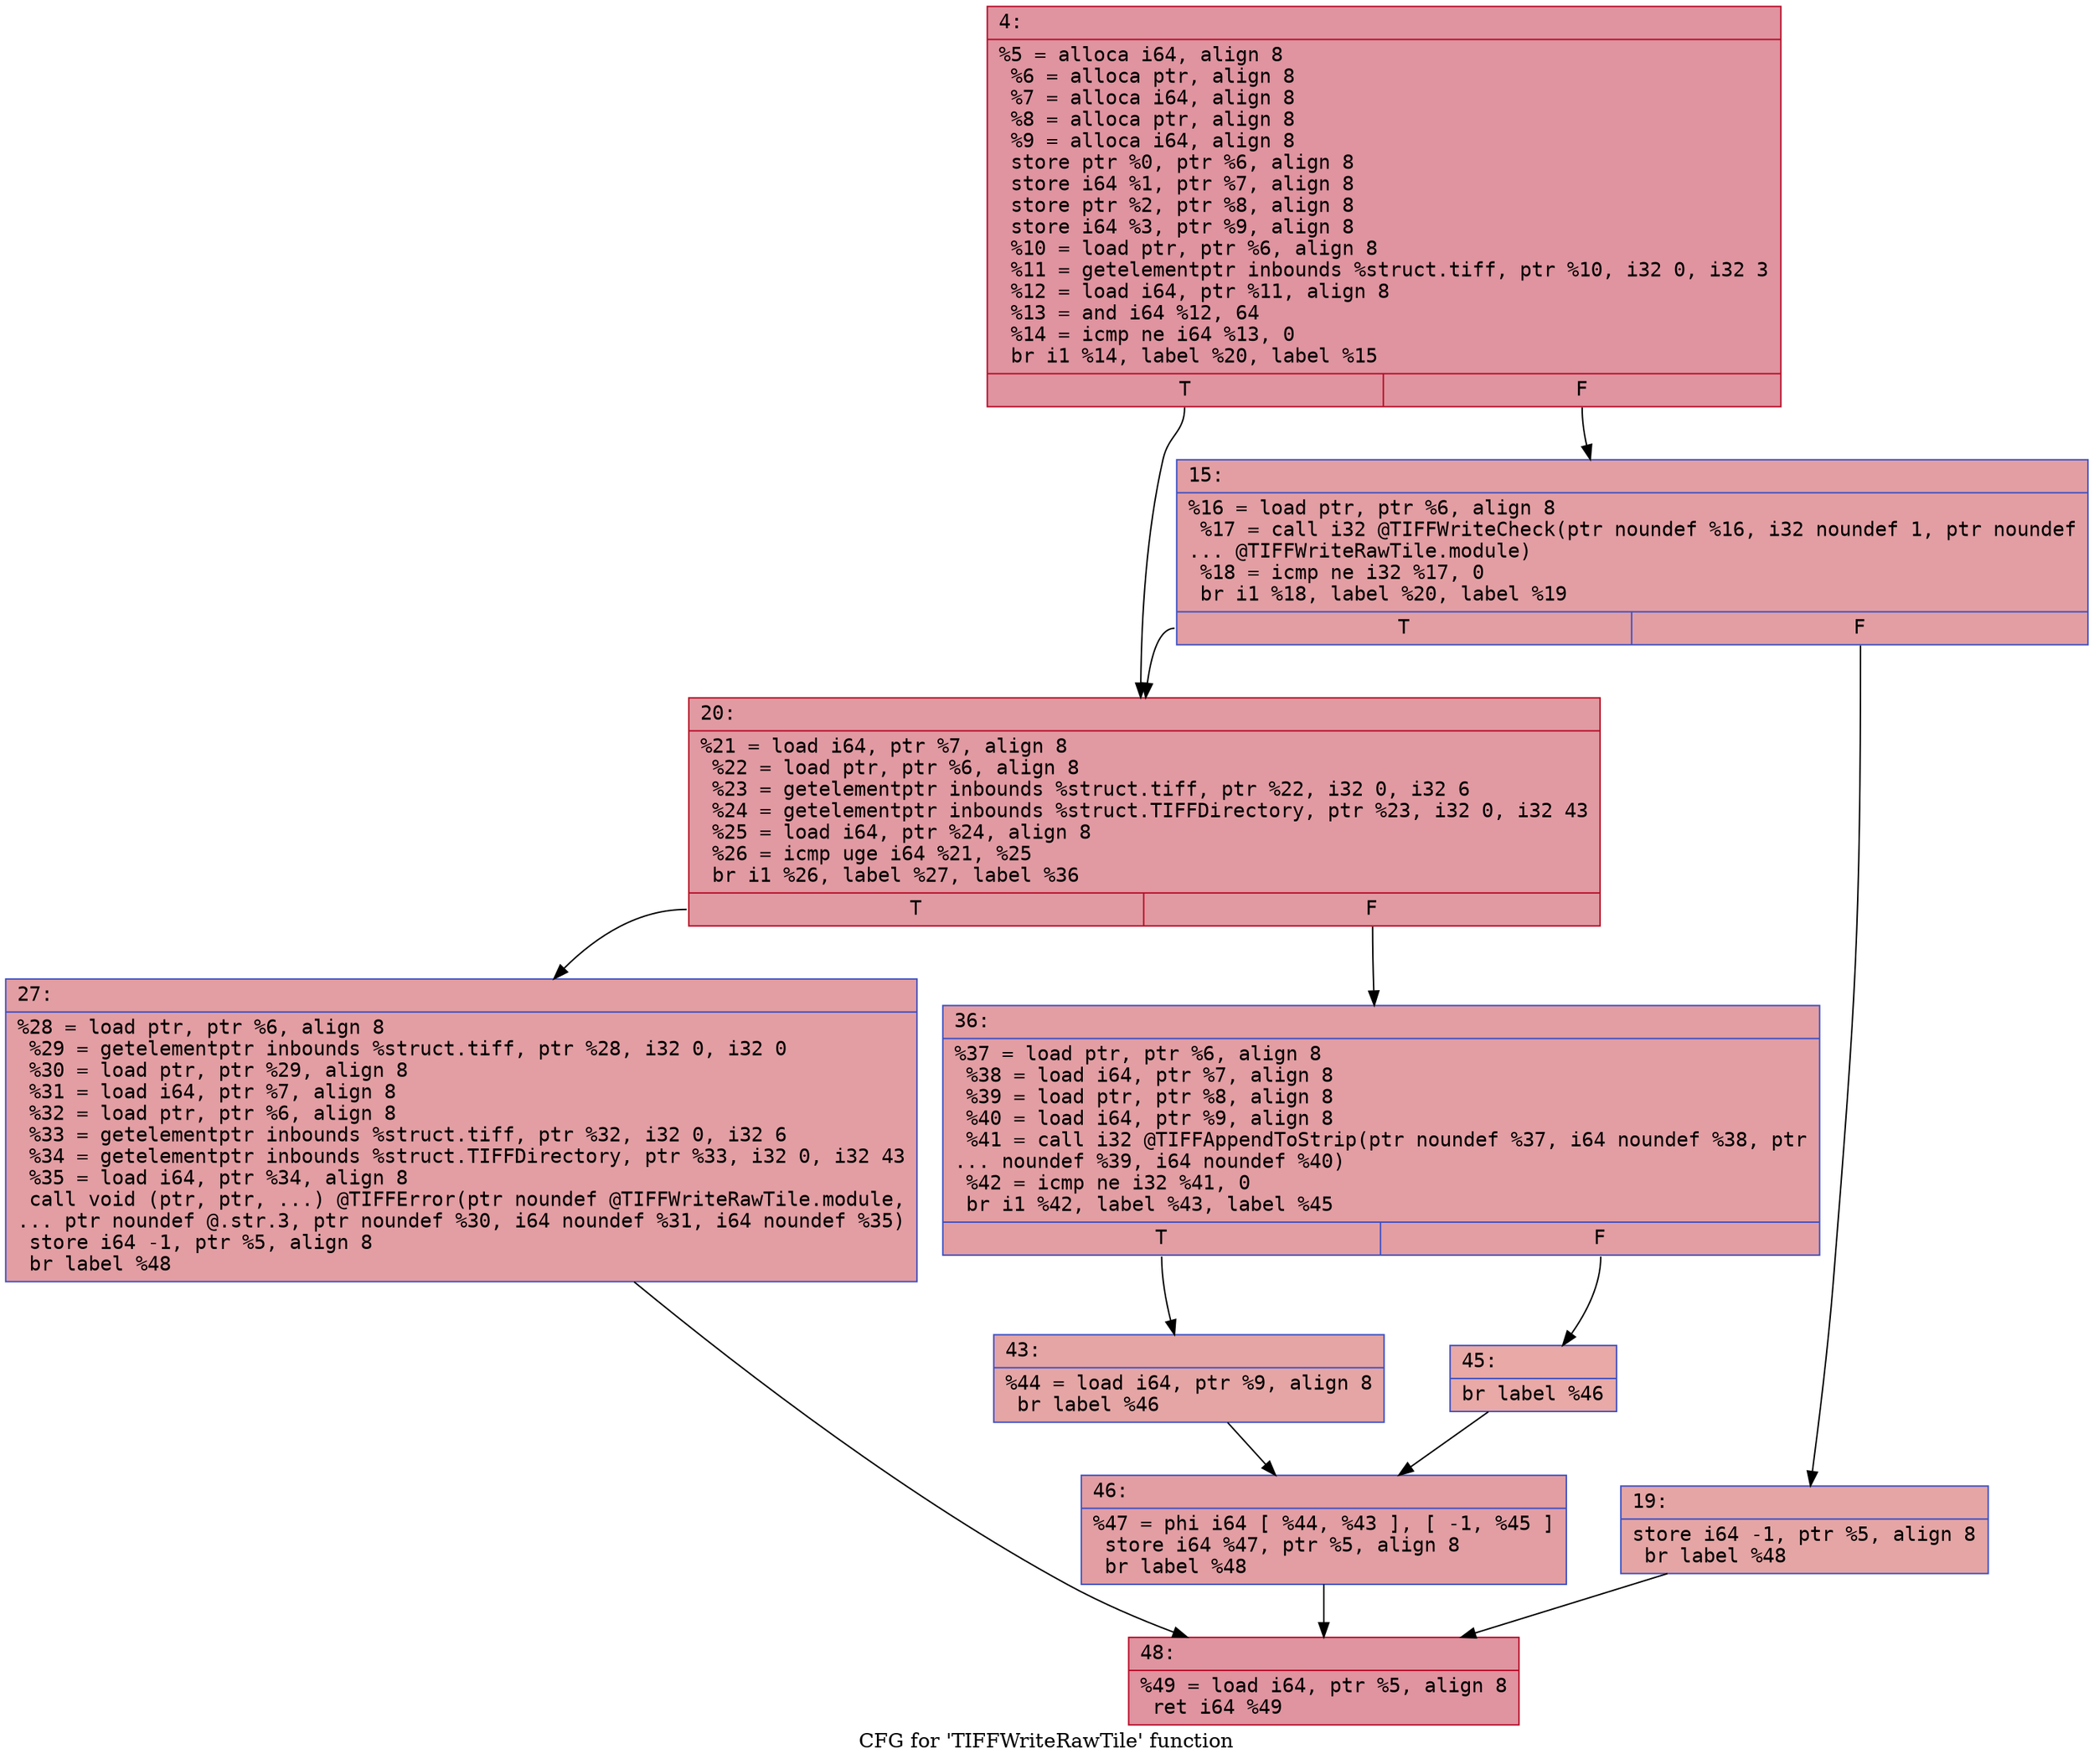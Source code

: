 digraph "CFG for 'TIFFWriteRawTile' function" {
	label="CFG for 'TIFFWriteRawTile' function";

	Node0x600002439400 [shape=record,color="#b70d28ff", style=filled, fillcolor="#b70d2870" fontname="Courier",label="{4:\l|  %5 = alloca i64, align 8\l  %6 = alloca ptr, align 8\l  %7 = alloca i64, align 8\l  %8 = alloca ptr, align 8\l  %9 = alloca i64, align 8\l  store ptr %0, ptr %6, align 8\l  store i64 %1, ptr %7, align 8\l  store ptr %2, ptr %8, align 8\l  store i64 %3, ptr %9, align 8\l  %10 = load ptr, ptr %6, align 8\l  %11 = getelementptr inbounds %struct.tiff, ptr %10, i32 0, i32 3\l  %12 = load i64, ptr %11, align 8\l  %13 = and i64 %12, 64\l  %14 = icmp ne i64 %13, 0\l  br i1 %14, label %20, label %15\l|{<s0>T|<s1>F}}"];
	Node0x600002439400:s0 -> Node0x6000024394f0[tooltip="4 -> 20\nProbability 50.00%" ];
	Node0x600002439400:s1 -> Node0x600002439450[tooltip="4 -> 15\nProbability 50.00%" ];
	Node0x600002439450 [shape=record,color="#3d50c3ff", style=filled, fillcolor="#be242e70" fontname="Courier",label="{15:\l|  %16 = load ptr, ptr %6, align 8\l  %17 = call i32 @TIFFWriteCheck(ptr noundef %16, i32 noundef 1, ptr noundef\l... @TIFFWriteRawTile.module)\l  %18 = icmp ne i32 %17, 0\l  br i1 %18, label %20, label %19\l|{<s0>T|<s1>F}}"];
	Node0x600002439450:s0 -> Node0x6000024394f0[tooltip="15 -> 20\nProbability 62.50%" ];
	Node0x600002439450:s1 -> Node0x6000024394a0[tooltip="15 -> 19\nProbability 37.50%" ];
	Node0x6000024394a0 [shape=record,color="#3d50c3ff", style=filled, fillcolor="#c5333470" fontname="Courier",label="{19:\l|  store i64 -1, ptr %5, align 8\l  br label %48\l}"];
	Node0x6000024394a0 -> Node0x6000024396d0[tooltip="19 -> 48\nProbability 100.00%" ];
	Node0x6000024394f0 [shape=record,color="#b70d28ff", style=filled, fillcolor="#bb1b2c70" fontname="Courier",label="{20:\l|  %21 = load i64, ptr %7, align 8\l  %22 = load ptr, ptr %6, align 8\l  %23 = getelementptr inbounds %struct.tiff, ptr %22, i32 0, i32 6\l  %24 = getelementptr inbounds %struct.TIFFDirectory, ptr %23, i32 0, i32 43\l  %25 = load i64, ptr %24, align 8\l  %26 = icmp uge i64 %21, %25\l  br i1 %26, label %27, label %36\l|{<s0>T|<s1>F}}"];
	Node0x6000024394f0:s0 -> Node0x600002439540[tooltip="20 -> 27\nProbability 50.00%" ];
	Node0x6000024394f0:s1 -> Node0x600002439590[tooltip="20 -> 36\nProbability 50.00%" ];
	Node0x600002439540 [shape=record,color="#3d50c3ff", style=filled, fillcolor="#be242e70" fontname="Courier",label="{27:\l|  %28 = load ptr, ptr %6, align 8\l  %29 = getelementptr inbounds %struct.tiff, ptr %28, i32 0, i32 0\l  %30 = load ptr, ptr %29, align 8\l  %31 = load i64, ptr %7, align 8\l  %32 = load ptr, ptr %6, align 8\l  %33 = getelementptr inbounds %struct.tiff, ptr %32, i32 0, i32 6\l  %34 = getelementptr inbounds %struct.TIFFDirectory, ptr %33, i32 0, i32 43\l  %35 = load i64, ptr %34, align 8\l  call void (ptr, ptr, ...) @TIFFError(ptr noundef @TIFFWriteRawTile.module,\l... ptr noundef @.str.3, ptr noundef %30, i64 noundef %31, i64 noundef %35)\l  store i64 -1, ptr %5, align 8\l  br label %48\l}"];
	Node0x600002439540 -> Node0x6000024396d0[tooltip="27 -> 48\nProbability 100.00%" ];
	Node0x600002439590 [shape=record,color="#3d50c3ff", style=filled, fillcolor="#be242e70" fontname="Courier",label="{36:\l|  %37 = load ptr, ptr %6, align 8\l  %38 = load i64, ptr %7, align 8\l  %39 = load ptr, ptr %8, align 8\l  %40 = load i64, ptr %9, align 8\l  %41 = call i32 @TIFFAppendToStrip(ptr noundef %37, i64 noundef %38, ptr\l... noundef %39, i64 noundef %40)\l  %42 = icmp ne i32 %41, 0\l  br i1 %42, label %43, label %45\l|{<s0>T|<s1>F}}"];
	Node0x600002439590:s0 -> Node0x6000024395e0[tooltip="36 -> 43\nProbability 62.50%" ];
	Node0x600002439590:s1 -> Node0x600002439630[tooltip="36 -> 45\nProbability 37.50%" ];
	Node0x6000024395e0 [shape=record,color="#3d50c3ff", style=filled, fillcolor="#c5333470" fontname="Courier",label="{43:\l|  %44 = load i64, ptr %9, align 8\l  br label %46\l}"];
	Node0x6000024395e0 -> Node0x600002439680[tooltip="43 -> 46\nProbability 100.00%" ];
	Node0x600002439630 [shape=record,color="#3d50c3ff", style=filled, fillcolor="#ca3b3770" fontname="Courier",label="{45:\l|  br label %46\l}"];
	Node0x600002439630 -> Node0x600002439680[tooltip="45 -> 46\nProbability 100.00%" ];
	Node0x600002439680 [shape=record,color="#3d50c3ff", style=filled, fillcolor="#be242e70" fontname="Courier",label="{46:\l|  %47 = phi i64 [ %44, %43 ], [ -1, %45 ]\l  store i64 %47, ptr %5, align 8\l  br label %48\l}"];
	Node0x600002439680 -> Node0x6000024396d0[tooltip="46 -> 48\nProbability 100.00%" ];
	Node0x6000024396d0 [shape=record,color="#b70d28ff", style=filled, fillcolor="#b70d2870" fontname="Courier",label="{48:\l|  %49 = load i64, ptr %5, align 8\l  ret i64 %49\l}"];
}

